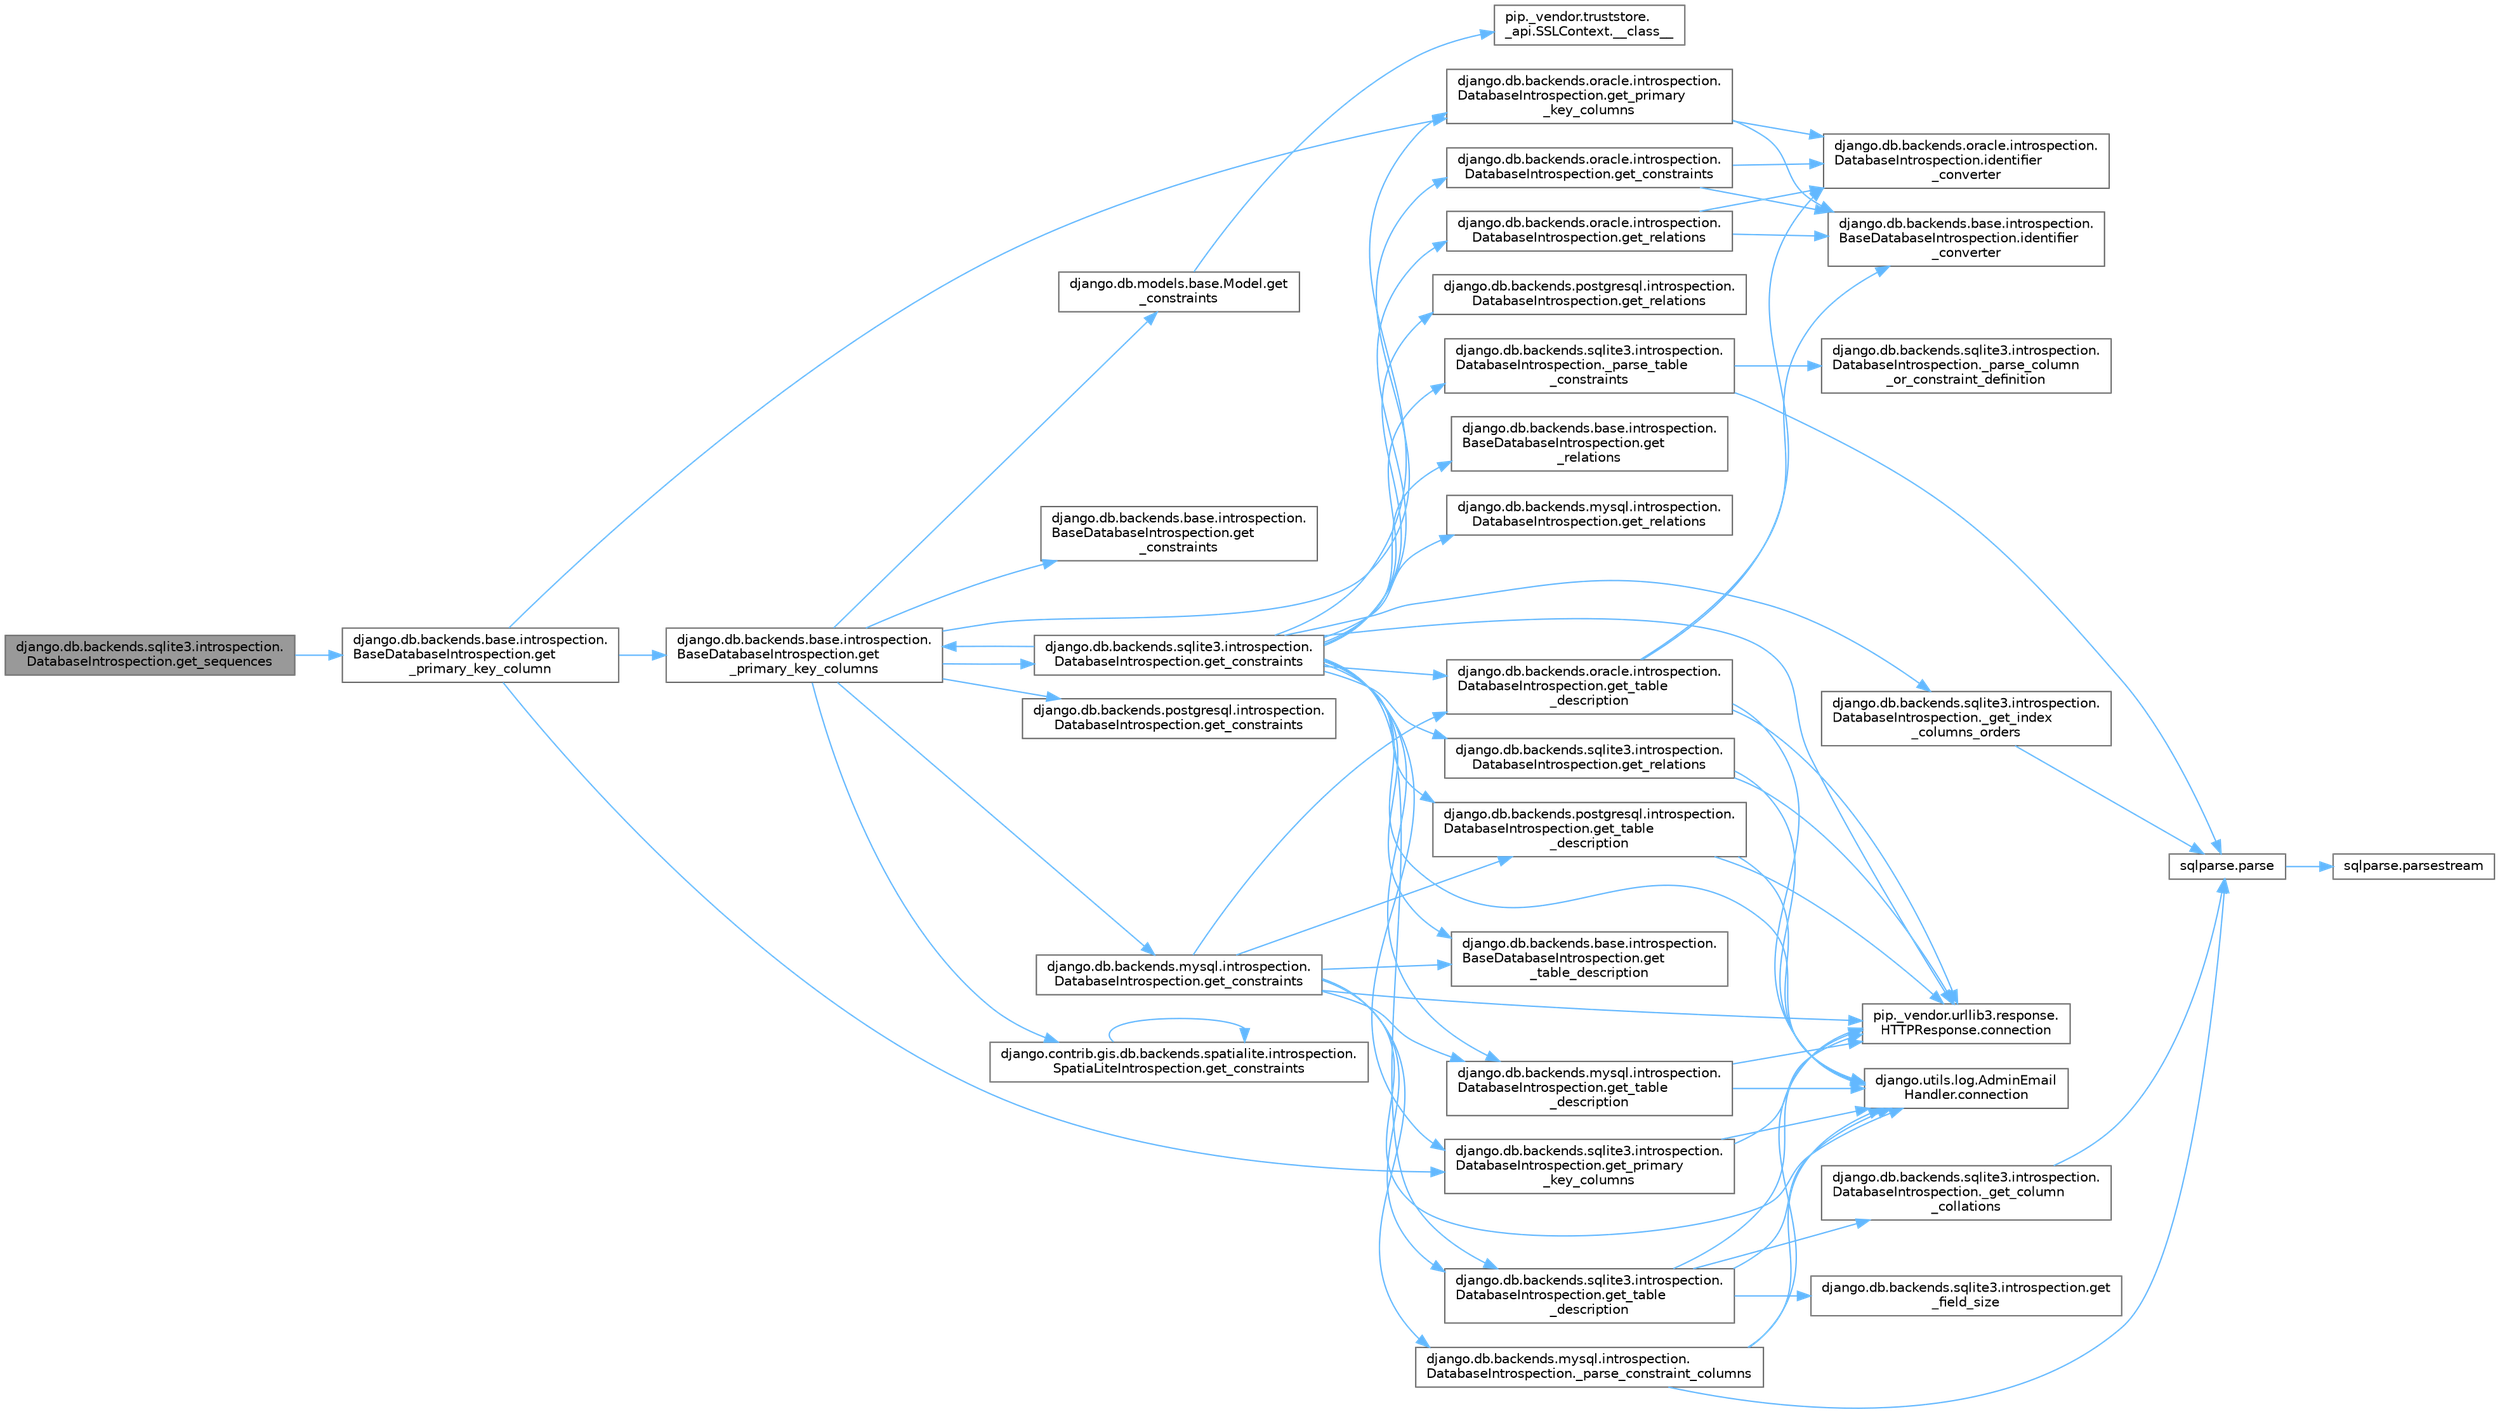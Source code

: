 digraph "django.db.backends.sqlite3.introspection.DatabaseIntrospection.get_sequences"
{
 // LATEX_PDF_SIZE
  bgcolor="transparent";
  edge [fontname=Helvetica,fontsize=10,labelfontname=Helvetica,labelfontsize=10];
  node [fontname=Helvetica,fontsize=10,shape=box,height=0.2,width=0.4];
  rankdir="LR";
  Node1 [id="Node000001",label="django.db.backends.sqlite3.introspection.\lDatabaseIntrospection.get_sequences",height=0.2,width=0.4,color="gray40", fillcolor="grey60", style="filled", fontcolor="black",tooltip=" "];
  Node1 -> Node2 [id="edge1_Node000001_Node000002",color="steelblue1",style="solid",tooltip=" "];
  Node2 [id="Node000002",label="django.db.backends.base.introspection.\lBaseDatabaseIntrospection.get\l_primary_key_column",height=0.2,width=0.4,color="grey40", fillcolor="white", style="filled",URL="$classdjango_1_1db_1_1backends_1_1base_1_1introspection_1_1_base_database_introspection.html#af291fe20ae2db23b47f8426d13d591ed",tooltip=" "];
  Node2 -> Node3 [id="edge2_Node000002_Node000003",color="steelblue1",style="solid",tooltip=" "];
  Node3 [id="Node000003",label="django.db.backends.base.introspection.\lBaseDatabaseIntrospection.get\l_primary_key_columns",height=0.2,width=0.4,color="grey40", fillcolor="white", style="filled",URL="$classdjango_1_1db_1_1backends_1_1base_1_1introspection_1_1_base_database_introspection.html#a73c7324f1a12dbe61b5618caa90219c6",tooltip=" "];
  Node3 -> Node4 [id="edge3_Node000003_Node000004",color="steelblue1",style="solid",tooltip=" "];
  Node4 [id="Node000004",label="django.contrib.gis.db.backends.spatialite.introspection.\lSpatiaLiteIntrospection.get_constraints",height=0.2,width=0.4,color="grey40", fillcolor="white", style="filled",URL="$classdjango_1_1contrib_1_1gis_1_1db_1_1backends_1_1spatialite_1_1introspection_1_1_spatia_lite_introspection.html#a27b058c14ab53ad9bb4131761b80ab24",tooltip=" "];
  Node4 -> Node4 [id="edge4_Node000004_Node000004",color="steelblue1",style="solid",tooltip=" "];
  Node3 -> Node5 [id="edge5_Node000003_Node000005",color="steelblue1",style="solid",tooltip=" "];
  Node5 [id="Node000005",label="django.db.backends.base.introspection.\lBaseDatabaseIntrospection.get\l_constraints",height=0.2,width=0.4,color="grey40", fillcolor="white", style="filled",URL="$classdjango_1_1db_1_1backends_1_1base_1_1introspection_1_1_base_database_introspection.html#aadd54f338ec1f729a9133fe6ad500e3a",tooltip=" "];
  Node3 -> Node6 [id="edge6_Node000003_Node000006",color="steelblue1",style="solid",tooltip=" "];
  Node6 [id="Node000006",label="django.db.backends.mysql.introspection.\lDatabaseIntrospection.get_constraints",height=0.2,width=0.4,color="grey40", fillcolor="white", style="filled",URL="$classdjango_1_1db_1_1backends_1_1mysql_1_1introspection_1_1_database_introspection.html#ab64b4a0ae5e1a045a498349986a1cd17",tooltip=" "];
  Node6 -> Node7 [id="edge7_Node000006_Node000007",color="steelblue1",style="solid",tooltip=" "];
  Node7 [id="Node000007",label="django.db.backends.mysql.introspection.\lDatabaseIntrospection._parse_constraint_columns",height=0.2,width=0.4,color="grey40", fillcolor="white", style="filled",URL="$classdjango_1_1db_1_1backends_1_1mysql_1_1introspection_1_1_database_introspection.html#a8a4f0b7021453b33e30e2d78f621ba9d",tooltip=" "];
  Node7 -> Node8 [id="edge8_Node000007_Node000008",color="steelblue1",style="solid",tooltip=" "];
  Node8 [id="Node000008",label="django.utils.log.AdminEmail\lHandler.connection",height=0.2,width=0.4,color="grey40", fillcolor="white", style="filled",URL="$classdjango_1_1utils_1_1log_1_1_admin_email_handler.html#a545b5f7ec55a857fe1ca7836814a0760",tooltip=" "];
  Node7 -> Node9 [id="edge9_Node000007_Node000009",color="steelblue1",style="solid",tooltip=" "];
  Node9 [id="Node000009",label="pip._vendor.urllib3.response.\lHTTPResponse.connection",height=0.2,width=0.4,color="grey40", fillcolor="white", style="filled",URL="$classpip_1_1__vendor_1_1urllib3_1_1response_1_1_h_t_t_p_response.html#a9002314624685de3bbf9b84bdc87fef8",tooltip=" "];
  Node7 -> Node10 [id="edge10_Node000007_Node000010",color="steelblue1",style="solid",tooltip=" "];
  Node10 [id="Node000010",label="sqlparse.parse",height=0.2,width=0.4,color="grey40", fillcolor="white", style="filled",URL="$namespacesqlparse.html#af6eb69b9ebd7fcaf9cf66cfd45ac3d1a",tooltip=" "];
  Node10 -> Node11 [id="edge11_Node000010_Node000011",color="steelblue1",style="solid",tooltip=" "];
  Node11 [id="Node000011",label="sqlparse.parsestream",height=0.2,width=0.4,color="grey40", fillcolor="white", style="filled",URL="$namespacesqlparse.html#a1fd4e5436874b6c268a4a74dc0dacfcf",tooltip=" "];
  Node6 -> Node8 [id="edge12_Node000006_Node000008",color="steelblue1",style="solid",tooltip=" "];
  Node6 -> Node9 [id="edge13_Node000006_Node000009",color="steelblue1",style="solid",tooltip=" "];
  Node6 -> Node12 [id="edge14_Node000006_Node000012",color="steelblue1",style="solid",tooltip=" "];
  Node12 [id="Node000012",label="django.db.backends.base.introspection.\lBaseDatabaseIntrospection.get\l_table_description",height=0.2,width=0.4,color="grey40", fillcolor="white", style="filled",URL="$classdjango_1_1db_1_1backends_1_1base_1_1introspection_1_1_base_database_introspection.html#ab7dfd26e5e81cb11ea3b47c91edfd33e",tooltip=" "];
  Node6 -> Node13 [id="edge15_Node000006_Node000013",color="steelblue1",style="solid",tooltip=" "];
  Node13 [id="Node000013",label="django.db.backends.mysql.introspection.\lDatabaseIntrospection.get_table\l_description",height=0.2,width=0.4,color="grey40", fillcolor="white", style="filled",URL="$classdjango_1_1db_1_1backends_1_1mysql_1_1introspection_1_1_database_introspection.html#aeb6fabd8f96140bd557dba334339b8b2",tooltip=" "];
  Node13 -> Node8 [id="edge16_Node000013_Node000008",color="steelblue1",style="solid",tooltip=" "];
  Node13 -> Node9 [id="edge17_Node000013_Node000009",color="steelblue1",style="solid",tooltip=" "];
  Node6 -> Node14 [id="edge18_Node000006_Node000014",color="steelblue1",style="solid",tooltip=" "];
  Node14 [id="Node000014",label="django.db.backends.oracle.introspection.\lDatabaseIntrospection.get_table\l_description",height=0.2,width=0.4,color="grey40", fillcolor="white", style="filled",URL="$classdjango_1_1db_1_1backends_1_1oracle_1_1introspection_1_1_database_introspection.html#ad429d2f3e336f1c165917b6831a9f400",tooltip=" "];
  Node14 -> Node8 [id="edge19_Node000014_Node000008",color="steelblue1",style="solid",tooltip=" "];
  Node14 -> Node9 [id="edge20_Node000014_Node000009",color="steelblue1",style="solid",tooltip=" "];
  Node14 -> Node15 [id="edge21_Node000014_Node000015",color="steelblue1",style="solid",tooltip=" "];
  Node15 [id="Node000015",label="django.db.backends.base.introspection.\lBaseDatabaseIntrospection.identifier\l_converter",height=0.2,width=0.4,color="grey40", fillcolor="white", style="filled",URL="$classdjango_1_1db_1_1backends_1_1base_1_1introspection_1_1_base_database_introspection.html#a54626588eccae64131d5b2dbc5c8bfdd",tooltip=" "];
  Node14 -> Node16 [id="edge22_Node000014_Node000016",color="steelblue1",style="solid",tooltip=" "];
  Node16 [id="Node000016",label="django.db.backends.oracle.introspection.\lDatabaseIntrospection.identifier\l_converter",height=0.2,width=0.4,color="grey40", fillcolor="white", style="filled",URL="$classdjango_1_1db_1_1backends_1_1oracle_1_1introspection_1_1_database_introspection.html#abe85a8ddea48c091b202994926ad0dba",tooltip=" "];
  Node6 -> Node17 [id="edge23_Node000006_Node000017",color="steelblue1",style="solid",tooltip=" "];
  Node17 [id="Node000017",label="django.db.backends.postgresql.introspection.\lDatabaseIntrospection.get_table\l_description",height=0.2,width=0.4,color="grey40", fillcolor="white", style="filled",URL="$classdjango_1_1db_1_1backends_1_1postgresql_1_1introspection_1_1_database_introspection.html#a243ca87e35c0c4fef52a38b8f9a536e1",tooltip=" "];
  Node17 -> Node8 [id="edge24_Node000017_Node000008",color="steelblue1",style="solid",tooltip=" "];
  Node17 -> Node9 [id="edge25_Node000017_Node000009",color="steelblue1",style="solid",tooltip=" "];
  Node6 -> Node18 [id="edge26_Node000006_Node000018",color="steelblue1",style="solid",tooltip=" "];
  Node18 [id="Node000018",label="django.db.backends.sqlite3.introspection.\lDatabaseIntrospection.get_table\l_description",height=0.2,width=0.4,color="grey40", fillcolor="white", style="filled",URL="$classdjango_1_1db_1_1backends_1_1sqlite3_1_1introspection_1_1_database_introspection.html#a94146dd006aa35d3b075881a11ba84f8",tooltip=" "];
  Node18 -> Node19 [id="edge27_Node000018_Node000019",color="steelblue1",style="solid",tooltip=" "];
  Node19 [id="Node000019",label="django.db.backends.sqlite3.introspection.\lDatabaseIntrospection._get_column\l_collations",height=0.2,width=0.4,color="grey40", fillcolor="white", style="filled",URL="$classdjango_1_1db_1_1backends_1_1sqlite3_1_1introspection_1_1_database_introspection.html#a7c8aa118c33cc1bc6898a06ec4d6aa10",tooltip=" "];
  Node19 -> Node10 [id="edge28_Node000019_Node000010",color="steelblue1",style="solid",tooltip=" "];
  Node18 -> Node8 [id="edge29_Node000018_Node000008",color="steelblue1",style="solid",tooltip=" "];
  Node18 -> Node9 [id="edge30_Node000018_Node000009",color="steelblue1",style="solid",tooltip=" "];
  Node18 -> Node20 [id="edge31_Node000018_Node000020",color="steelblue1",style="solid",tooltip=" "];
  Node20 [id="Node000020",label="django.db.backends.sqlite3.introspection.get\l_field_size",height=0.2,width=0.4,color="grey40", fillcolor="white", style="filled",URL="$namespacedjango_1_1db_1_1backends_1_1sqlite3_1_1introspection.html#a83e807ba65a17624a249fbe6756e3932",tooltip=" "];
  Node3 -> Node21 [id="edge32_Node000003_Node000021",color="steelblue1",style="solid",tooltip=" "];
  Node21 [id="Node000021",label="django.db.backends.oracle.introspection.\lDatabaseIntrospection.get_constraints",height=0.2,width=0.4,color="grey40", fillcolor="white", style="filled",URL="$classdjango_1_1db_1_1backends_1_1oracle_1_1introspection_1_1_database_introspection.html#a1540771f037e379e614ea68efc73858a",tooltip=" "];
  Node21 -> Node15 [id="edge33_Node000021_Node000015",color="steelblue1",style="solid",tooltip=" "];
  Node21 -> Node16 [id="edge34_Node000021_Node000016",color="steelblue1",style="solid",tooltip=" "];
  Node3 -> Node22 [id="edge35_Node000003_Node000022",color="steelblue1",style="solid",tooltip=" "];
  Node22 [id="Node000022",label="django.db.backends.postgresql.introspection.\lDatabaseIntrospection.get_constraints",height=0.2,width=0.4,color="grey40", fillcolor="white", style="filled",URL="$classdjango_1_1db_1_1backends_1_1postgresql_1_1introspection_1_1_database_introspection.html#a664ea6fee622c28f6d851f6a8379eefd",tooltip=" "];
  Node3 -> Node23 [id="edge36_Node000003_Node000023",color="steelblue1",style="solid",tooltip=" "];
  Node23 [id="Node000023",label="django.db.backends.sqlite3.introspection.\lDatabaseIntrospection.get_constraints",height=0.2,width=0.4,color="grey40", fillcolor="white", style="filled",URL="$classdjango_1_1db_1_1backends_1_1sqlite3_1_1introspection_1_1_database_introspection.html#a4f9b970311726f2a009c4d6c41978584",tooltip=" "];
  Node23 -> Node24 [id="edge37_Node000023_Node000024",color="steelblue1",style="solid",tooltip=" "];
  Node24 [id="Node000024",label="django.db.backends.sqlite3.introspection.\lDatabaseIntrospection._get_index\l_columns_orders",height=0.2,width=0.4,color="grey40", fillcolor="white", style="filled",URL="$classdjango_1_1db_1_1backends_1_1sqlite3_1_1introspection_1_1_database_introspection.html#a663ca29c0ae30c5fab1f09e9f21c2a41",tooltip=" "];
  Node24 -> Node10 [id="edge38_Node000024_Node000010",color="steelblue1",style="solid",tooltip=" "];
  Node23 -> Node25 [id="edge39_Node000023_Node000025",color="steelblue1",style="solid",tooltip=" "];
  Node25 [id="Node000025",label="django.db.backends.sqlite3.introspection.\lDatabaseIntrospection._parse_table\l_constraints",height=0.2,width=0.4,color="grey40", fillcolor="white", style="filled",URL="$classdjango_1_1db_1_1backends_1_1sqlite3_1_1introspection_1_1_database_introspection.html#a3ff18a8bcb1f5cdcc817d94f868953df",tooltip=" "];
  Node25 -> Node26 [id="edge40_Node000025_Node000026",color="steelblue1",style="solid",tooltip=" "];
  Node26 [id="Node000026",label="django.db.backends.sqlite3.introspection.\lDatabaseIntrospection._parse_column\l_or_constraint_definition",height=0.2,width=0.4,color="grey40", fillcolor="white", style="filled",URL="$classdjango_1_1db_1_1backends_1_1sqlite3_1_1introspection_1_1_database_introspection.html#a155a6df9c176b3eb6ca8eab372767cf1",tooltip=" "];
  Node25 -> Node10 [id="edge41_Node000025_Node000010",color="steelblue1",style="solid",tooltip=" "];
  Node23 -> Node8 [id="edge42_Node000023_Node000008",color="steelblue1",style="solid",tooltip=" "];
  Node23 -> Node9 [id="edge43_Node000023_Node000009",color="steelblue1",style="solid",tooltip=" "];
  Node23 -> Node3 [id="edge44_Node000023_Node000003",color="steelblue1",style="solid",tooltip=" "];
  Node23 -> Node27 [id="edge45_Node000023_Node000027",color="steelblue1",style="solid",tooltip=" "];
  Node27 [id="Node000027",label="django.db.backends.oracle.introspection.\lDatabaseIntrospection.get_primary\l_key_columns",height=0.2,width=0.4,color="grey40", fillcolor="white", style="filled",URL="$classdjango_1_1db_1_1backends_1_1oracle_1_1introspection_1_1_database_introspection.html#ada7bc9fee406f8910453e635271df67a",tooltip=" "];
  Node27 -> Node15 [id="edge46_Node000027_Node000015",color="steelblue1",style="solid",tooltip=" "];
  Node27 -> Node16 [id="edge47_Node000027_Node000016",color="steelblue1",style="solid",tooltip=" "];
  Node23 -> Node28 [id="edge48_Node000023_Node000028",color="steelblue1",style="solid",tooltip=" "];
  Node28 [id="Node000028",label="django.db.backends.sqlite3.introspection.\lDatabaseIntrospection.get_primary\l_key_columns",height=0.2,width=0.4,color="grey40", fillcolor="white", style="filled",URL="$classdjango_1_1db_1_1backends_1_1sqlite3_1_1introspection_1_1_database_introspection.html#a67cf614de3df9cd934fd6941d1f48608",tooltip=" "];
  Node28 -> Node8 [id="edge49_Node000028_Node000008",color="steelblue1",style="solid",tooltip=" "];
  Node28 -> Node9 [id="edge50_Node000028_Node000009",color="steelblue1",style="solid",tooltip=" "];
  Node23 -> Node29 [id="edge51_Node000023_Node000029",color="steelblue1",style="solid",tooltip=" "];
  Node29 [id="Node000029",label="django.db.backends.base.introspection.\lBaseDatabaseIntrospection.get\l_relations",height=0.2,width=0.4,color="grey40", fillcolor="white", style="filled",URL="$classdjango_1_1db_1_1backends_1_1base_1_1introspection_1_1_base_database_introspection.html#a7a61121010d6381242d6cd61b8443f6b",tooltip=" "];
  Node23 -> Node30 [id="edge52_Node000023_Node000030",color="steelblue1",style="solid",tooltip=" "];
  Node30 [id="Node000030",label="django.db.backends.mysql.introspection.\lDatabaseIntrospection.get_relations",height=0.2,width=0.4,color="grey40", fillcolor="white", style="filled",URL="$classdjango_1_1db_1_1backends_1_1mysql_1_1introspection_1_1_database_introspection.html#a91356f2f63c070a780e4f9152d0f4080",tooltip=" "];
  Node23 -> Node31 [id="edge53_Node000023_Node000031",color="steelblue1",style="solid",tooltip=" "];
  Node31 [id="Node000031",label="django.db.backends.oracle.introspection.\lDatabaseIntrospection.get_relations",height=0.2,width=0.4,color="grey40", fillcolor="white", style="filled",URL="$classdjango_1_1db_1_1backends_1_1oracle_1_1introspection_1_1_database_introspection.html#a6def07a326d239fae609374a677926b5",tooltip=" "];
  Node31 -> Node15 [id="edge54_Node000031_Node000015",color="steelblue1",style="solid",tooltip=" "];
  Node31 -> Node16 [id="edge55_Node000031_Node000016",color="steelblue1",style="solid",tooltip=" "];
  Node23 -> Node32 [id="edge56_Node000023_Node000032",color="steelblue1",style="solid",tooltip=" "];
  Node32 [id="Node000032",label="django.db.backends.postgresql.introspection.\lDatabaseIntrospection.get_relations",height=0.2,width=0.4,color="grey40", fillcolor="white", style="filled",URL="$classdjango_1_1db_1_1backends_1_1postgresql_1_1introspection_1_1_database_introspection.html#a069bd3a16c3034d54064cd67105c8046",tooltip=" "];
  Node23 -> Node33 [id="edge57_Node000023_Node000033",color="steelblue1",style="solid",tooltip=" "];
  Node33 [id="Node000033",label="django.db.backends.sqlite3.introspection.\lDatabaseIntrospection.get_relations",height=0.2,width=0.4,color="grey40", fillcolor="white", style="filled",URL="$classdjango_1_1db_1_1backends_1_1sqlite3_1_1introspection_1_1_database_introspection.html#a1a9344b8b24fb837e6200a71bacc82ff",tooltip=" "];
  Node33 -> Node8 [id="edge58_Node000033_Node000008",color="steelblue1",style="solid",tooltip=" "];
  Node33 -> Node9 [id="edge59_Node000033_Node000009",color="steelblue1",style="solid",tooltip=" "];
  Node23 -> Node12 [id="edge60_Node000023_Node000012",color="steelblue1",style="solid",tooltip=" "];
  Node23 -> Node13 [id="edge61_Node000023_Node000013",color="steelblue1",style="solid",tooltip=" "];
  Node23 -> Node14 [id="edge62_Node000023_Node000014",color="steelblue1",style="solid",tooltip=" "];
  Node23 -> Node17 [id="edge63_Node000023_Node000017",color="steelblue1",style="solid",tooltip=" "];
  Node23 -> Node18 [id="edge64_Node000023_Node000018",color="steelblue1",style="solid",tooltip=" "];
  Node3 -> Node34 [id="edge65_Node000003_Node000034",color="steelblue1",style="solid",tooltip=" "];
  Node34 [id="Node000034",label="django.db.models.base.Model.get\l_constraints",height=0.2,width=0.4,color="grey40", fillcolor="white", style="filled",URL="$classdjango_1_1db_1_1models_1_1base_1_1_model.html#ad79f1752973c64296010c82c9b78a282",tooltip=" "];
  Node34 -> Node35 [id="edge66_Node000034_Node000035",color="steelblue1",style="solid",tooltip=" "];
  Node35 [id="Node000035",label="pip._vendor.truststore.\l_api.SSLContext.__class__",height=0.2,width=0.4,color="grey40", fillcolor="white", style="filled",URL="$classpip_1_1__vendor_1_1truststore_1_1__api_1_1_s_s_l_context.html#a530861514f31eabaa3f513557d6e66de",tooltip=" "];
  Node2 -> Node27 [id="edge67_Node000002_Node000027",color="steelblue1",style="solid",tooltip=" "];
  Node2 -> Node28 [id="edge68_Node000002_Node000028",color="steelblue1",style="solid",tooltip=" "];
}
